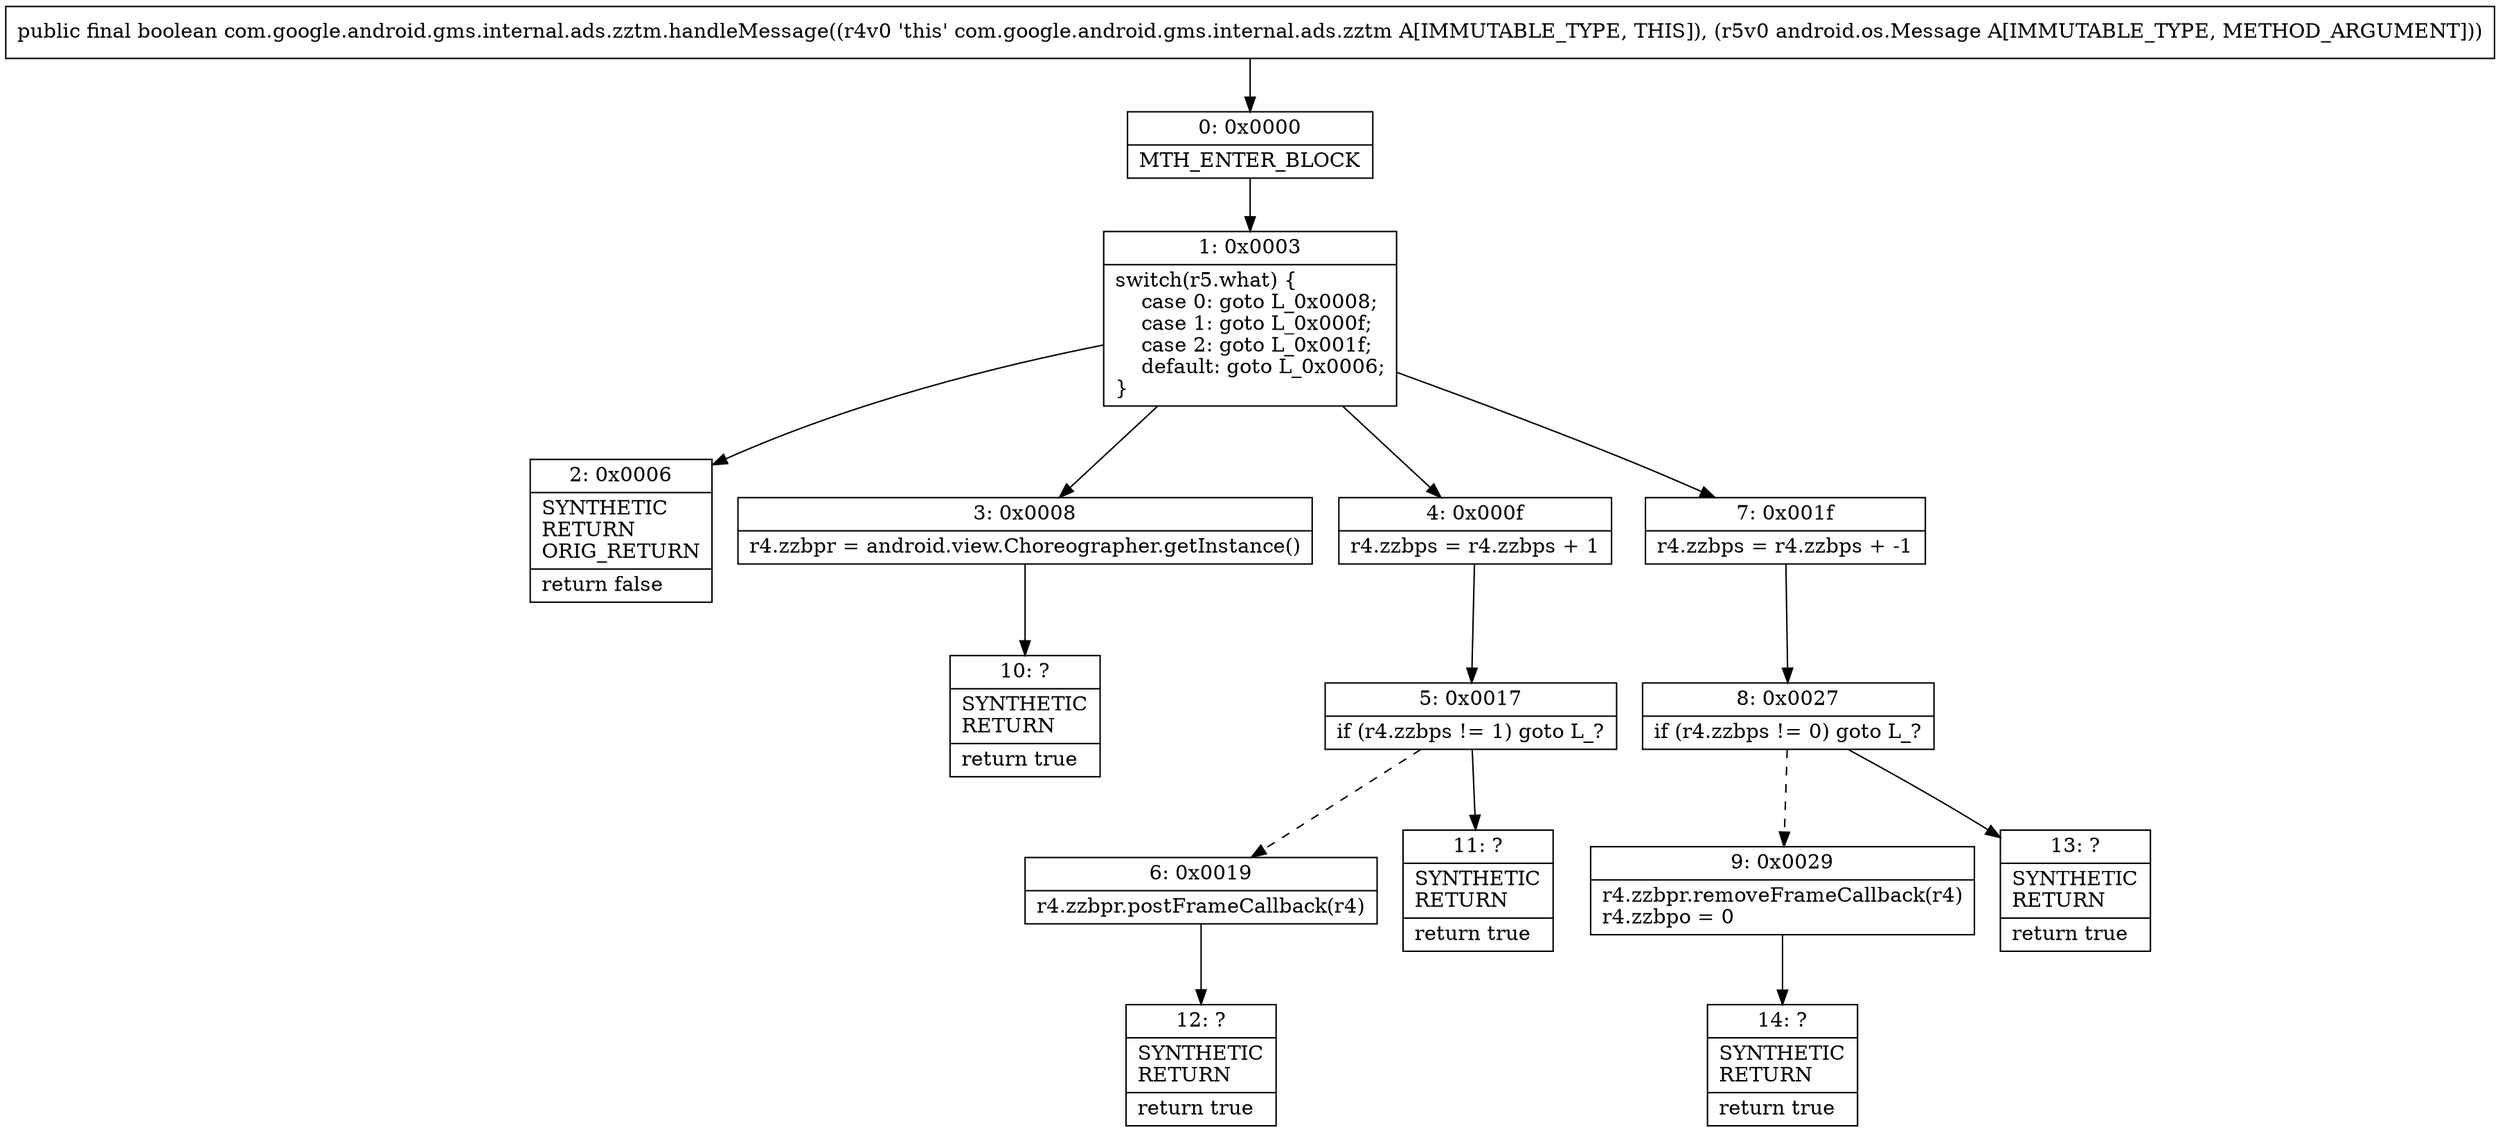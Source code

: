 digraph "CFG forcom.google.android.gms.internal.ads.zztm.handleMessage(Landroid\/os\/Message;)Z" {
Node_0 [shape=record,label="{0\:\ 0x0000|MTH_ENTER_BLOCK\l}"];
Node_1 [shape=record,label="{1\:\ 0x0003|switch(r5.what) \{\l    case 0: goto L_0x0008;\l    case 1: goto L_0x000f;\l    case 2: goto L_0x001f;\l    default: goto L_0x0006;\l\}\l}"];
Node_2 [shape=record,label="{2\:\ 0x0006|SYNTHETIC\lRETURN\lORIG_RETURN\l|return false\l}"];
Node_3 [shape=record,label="{3\:\ 0x0008|r4.zzbpr = android.view.Choreographer.getInstance()\l}"];
Node_4 [shape=record,label="{4\:\ 0x000f|r4.zzbps = r4.zzbps + 1\l}"];
Node_5 [shape=record,label="{5\:\ 0x0017|if (r4.zzbps != 1) goto L_?\l}"];
Node_6 [shape=record,label="{6\:\ 0x0019|r4.zzbpr.postFrameCallback(r4)\l}"];
Node_7 [shape=record,label="{7\:\ 0x001f|r4.zzbps = r4.zzbps + \-1\l}"];
Node_8 [shape=record,label="{8\:\ 0x0027|if (r4.zzbps != 0) goto L_?\l}"];
Node_9 [shape=record,label="{9\:\ 0x0029|r4.zzbpr.removeFrameCallback(r4)\lr4.zzbpo = 0\l}"];
Node_10 [shape=record,label="{10\:\ ?|SYNTHETIC\lRETURN\l|return true\l}"];
Node_11 [shape=record,label="{11\:\ ?|SYNTHETIC\lRETURN\l|return true\l}"];
Node_12 [shape=record,label="{12\:\ ?|SYNTHETIC\lRETURN\l|return true\l}"];
Node_13 [shape=record,label="{13\:\ ?|SYNTHETIC\lRETURN\l|return true\l}"];
Node_14 [shape=record,label="{14\:\ ?|SYNTHETIC\lRETURN\l|return true\l}"];
MethodNode[shape=record,label="{public final boolean com.google.android.gms.internal.ads.zztm.handleMessage((r4v0 'this' com.google.android.gms.internal.ads.zztm A[IMMUTABLE_TYPE, THIS]), (r5v0 android.os.Message A[IMMUTABLE_TYPE, METHOD_ARGUMENT])) }"];
MethodNode -> Node_0;
Node_0 -> Node_1;
Node_1 -> Node_2;
Node_1 -> Node_3;
Node_1 -> Node_4;
Node_1 -> Node_7;
Node_3 -> Node_10;
Node_4 -> Node_5;
Node_5 -> Node_6[style=dashed];
Node_5 -> Node_11;
Node_6 -> Node_12;
Node_7 -> Node_8;
Node_8 -> Node_9[style=dashed];
Node_8 -> Node_13;
Node_9 -> Node_14;
}

